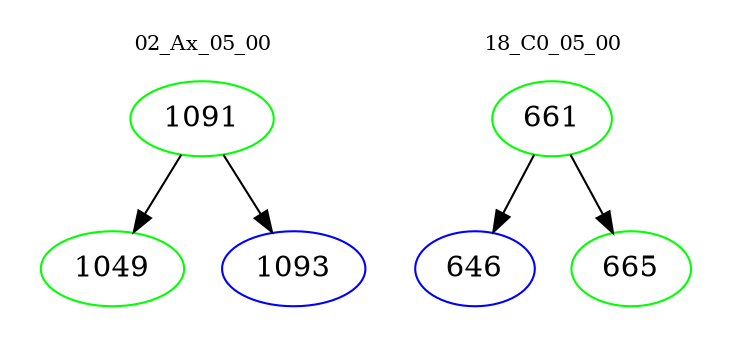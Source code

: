 digraph{
subgraph cluster_0 {
color = white
label = "02_Ax_05_00";
fontsize=10;
T0_1091 [label="1091", color="green"]
T0_1091 -> T0_1049 [color="black"]
T0_1049 [label="1049", color="green"]
T0_1091 -> T0_1093 [color="black"]
T0_1093 [label="1093", color="blue"]
}
subgraph cluster_1 {
color = white
label = "18_C0_05_00";
fontsize=10;
T1_661 [label="661", color="green"]
T1_661 -> T1_646 [color="black"]
T1_646 [label="646", color="blue"]
T1_661 -> T1_665 [color="black"]
T1_665 [label="665", color="green"]
}
}
